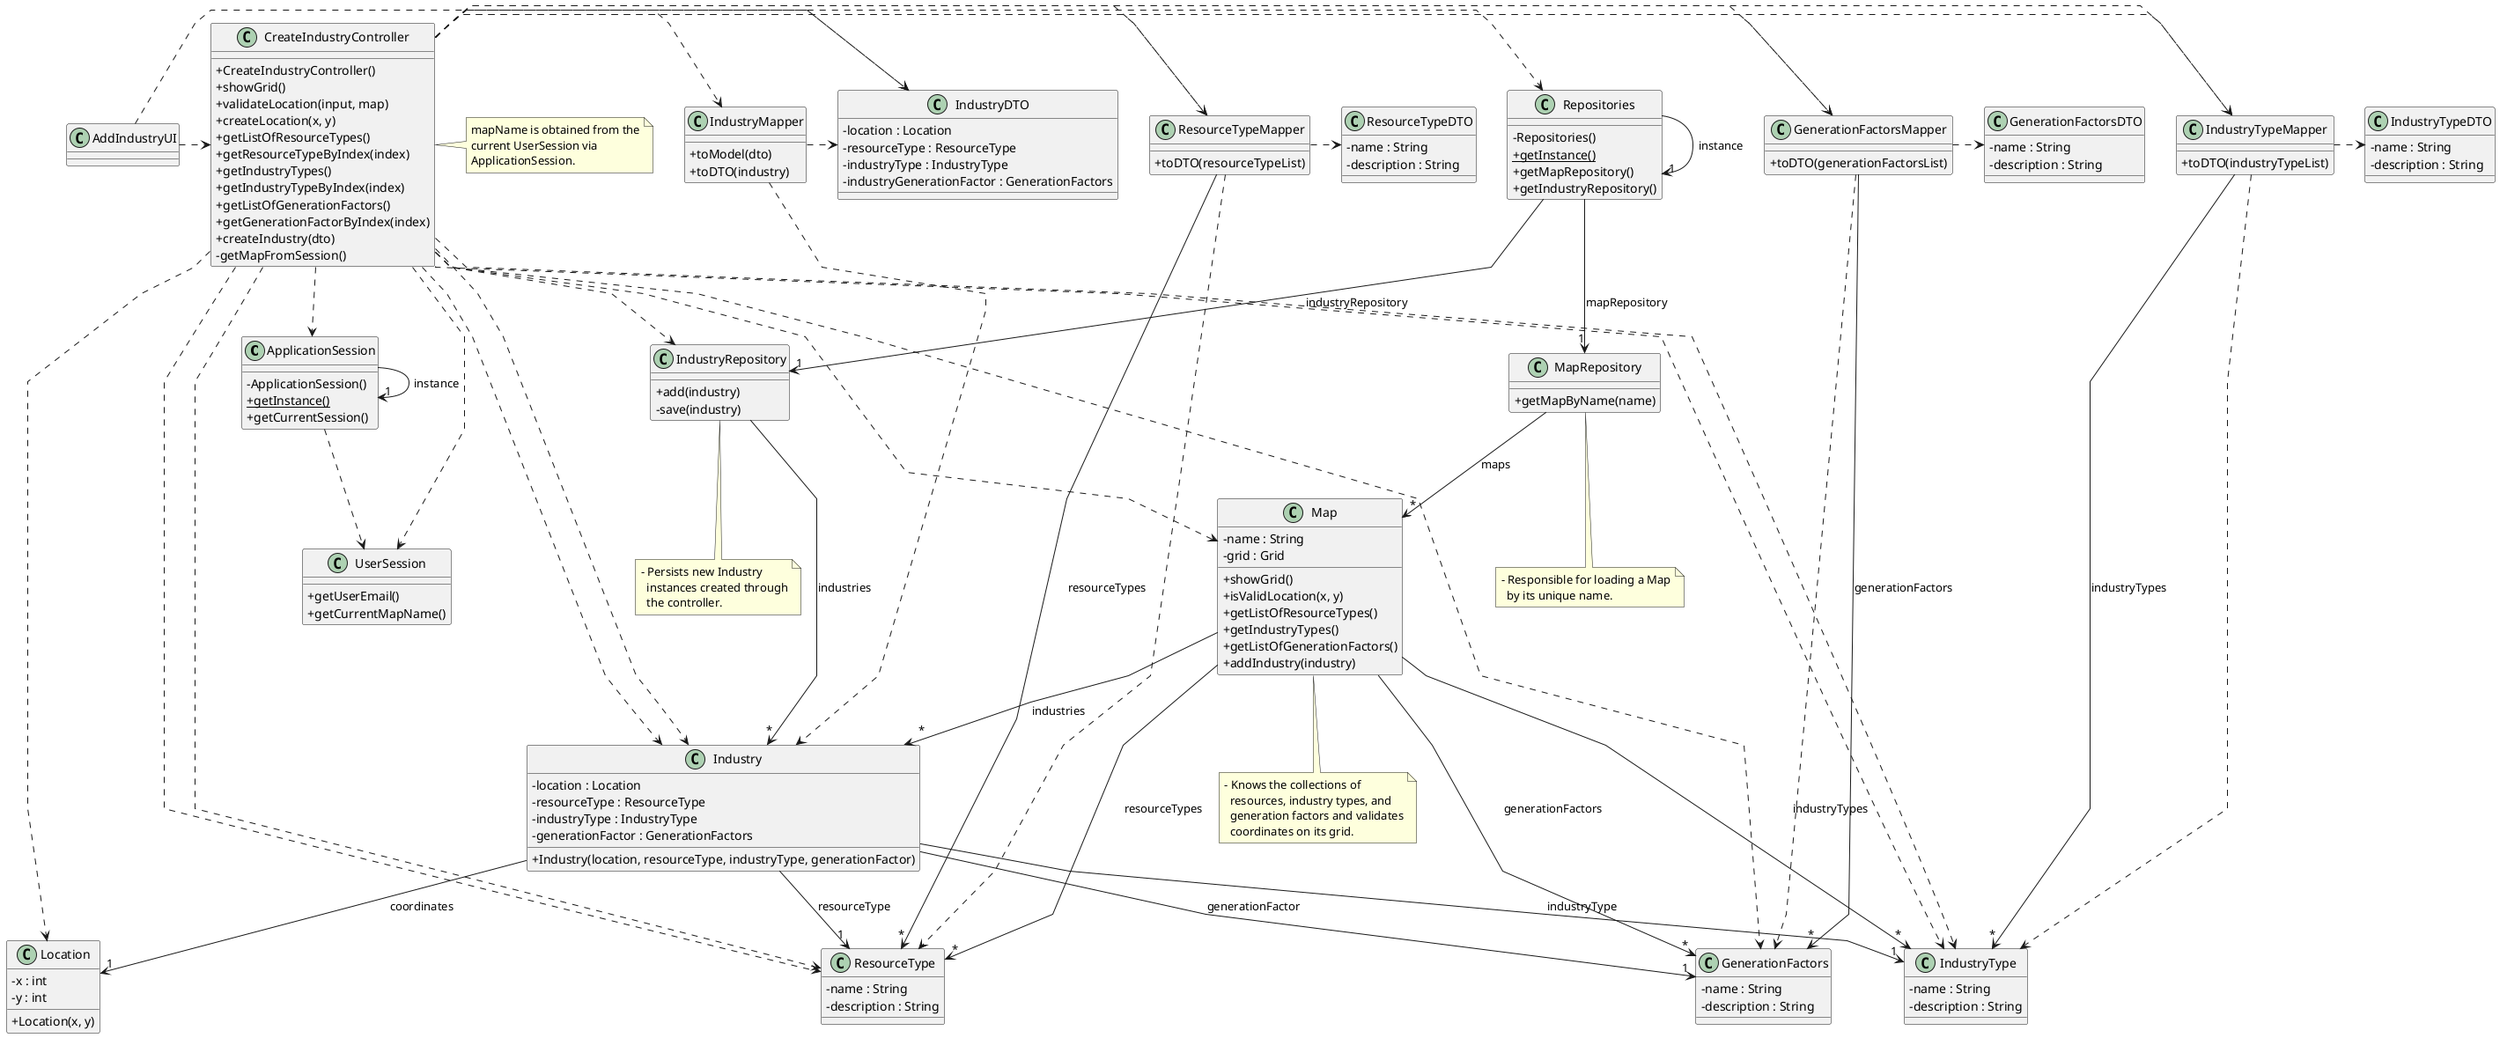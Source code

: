 @startuml
skinparam packageStyle rectangle
skinparam shadowing false
skinparam linetype polyline
skinparam classAttributeIconSize 0
'left to right direction


class ApplicationSession {
    - ApplicationSession()
    + {static} getInstance()
    + getCurrentSession()
}

class UserSession {
    + getUserEmail()
    + getCurrentMapName()
}

class Repositories {
    - Repositories()
    + {static} getInstance()
    + getMapRepository()
    + getIndustryRepository()
}

class MapRepository {
    + getMapByName(name)
}

class IndustryRepository {
    + add(industry)
    - save(industry)
}

class Map {
    - name : String
    - grid : Grid
    + showGrid()
    + isValidLocation(x, y)
    + getListOfResourceTypes()
    + getIndustryTypes()
    + getListOfGenerationFactors()
    + addIndustry(industry)
}

class Location {
    - x : int
    - y : int
    + Location(x, y)
}

class ResourceType {
    - name : String
    - description : String
}

class IndustryType {
    - name : String
    - description : String
}

class GenerationFactors {
    - name : String
    -  description : String
}

class Industry {
    - location : Location
    - resourceType : ResourceType
    - industryType : IndustryType
    - generationFactor : GenerationFactors
    + Industry(location, resourceType, industryType, generationFactor)
}

class IndustryDTO {
    - location : Location
    - resourceType : ResourceType
    - industryType : IndustryType
    - industryGenerationFactor : GenerationFactors
}

class ResourceTypeDTO {
    - name : String
    - description : String
}

class GenerationFactorsDTO {
    - name : String
    - description : String
}

class IndustryTypeDTO {
    - name : String
    - description : String
}

class IndustryMapper {
    + toModel(dto)
    + toDTO(industry)
}

class ResourceTypeMapper {
    + toDTO(resourceTypeList)
}

class IndustryTypeMapper {
    + toDTO(industryTypeList)
}

class GenerationFactorsMapper {
    + toDTO(generationFactorsList)
}

class AddIndustryUI {
}

class CreateIndustryController {
    + CreateIndustryController()
    + showGrid()
    + validateLocation(input, map)
    + createLocation(x, y)
    + getListOfResourceTypes()
    + getResourceTypeByIndex(index)
    + getIndustryTypes()
    + getIndustryTypeByIndex(index)
    + getListOfGenerationFactors()
    + getGenerationFactorByIndex(index)
    + createIndustry(dto)
    - getMapFromSession()
}


AddIndustryUI .> CreateIndustryController
AddIndustryUI .> IndustryDTO

CreateIndustryController ..> ApplicationSession
CreateIndustryController ..> UserSession
CreateIndustryController ..> Map
CreateIndustryController ..> Location
CreateIndustryController ..> ResourceType
CreateIndustryController ..> ResourceTypeMapper
CreateIndustryController ..> IndustryType
CreateIndustryController ..> IndustryTypeMapper
CreateIndustryController ..> GenerationFactors
CreateIndustryController ..> GenerationFactorsMapper
CreateIndustryController ..> Industry
CreateIndustryController ..> IndustryRepository
CreateIndustryController .> Repositories
CreateIndustryController .> IndustryDTO
CreateIndustryController .> IndustryMapper
CreateIndustryController .> Industry
CreateIndustryController .> GenerationFactorsMapper
CreateIndustryController .> IndustryTypeMapper
CreateIndustryController .> ResourceTypeMapper
CreateIndustryController .> ResourceType
CreateIndustryController .> IndustryType

ResourceTypeMapper .> ResourceType
ResourceTypeMapper .> ResourceTypeDTO

GenerationFactorsMapper .> GenerationFactors
GenerationFactorsMapper .> GenerationFactorsDTO

IndustryMapper .> Industry
IndustryMapper .> IndustryDTO

IndustryTypeMapper .> IndustryType
IndustryTypeMapper .> IndustryTypeDTO

Repositories -> "1" Repositories : instance
Repositories --> "1" MapRepository : mapRepository
Repositories --> "1" IndustryRepository : industryRepository

ApplicationSession -> "1" ApplicationSession : instance
ApplicationSession ..> UserSession

MapRepository --> "*" Map : maps
IndustryRepository --> "*" Industry : industries

Map --> "*" Industry : industries
Map --> "*" ResourceType : resourceTypes
Map --> "*" IndustryType : industryTypes
Map --> "*" GenerationFactors : generationFactors

Industry --> "1" Location : coordinates
Industry --> "1" ResourceType : resourceType
Industry --> "1" IndustryType : industryType
Industry --> "1" GenerationFactors : generationFactor

ResourceTypeMapper --> "*" ResourceType : resourceTypes
IndustryTypeMapper --> "*" IndustryType : industryTypes
GenerationFactorsMapper --> "*" GenerationFactors : generationFactors

note right of CreateIndustryController
    mapName is obtained from the
    current UserSession via
    ApplicationSession.
end note

note bottom of MapRepository
    - Responsible for loading a Map
      by its unique name.
end note

note bottom of Map
    - Knows the collections of
      resources, industry types, and
      generation factors and validates
      coordinates on its grid.
end note

note bottom of IndustryRepository
    - Persists new Industry
      instances created through
      the controller.
end note
@enduml
